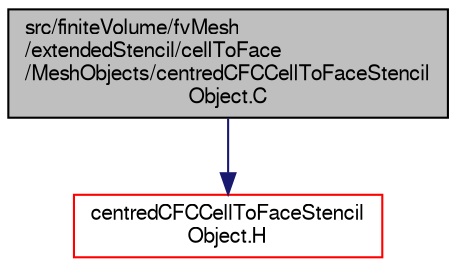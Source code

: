 digraph "src/finiteVolume/fvMesh/extendedStencil/cellToFace/MeshObjects/centredCFCCellToFaceStencilObject.C"
{
  bgcolor="transparent";
  edge [fontname="FreeSans",fontsize="10",labelfontname="FreeSans",labelfontsize="10"];
  node [fontname="FreeSans",fontsize="10",shape=record];
  Node0 [label="src/finiteVolume/fvMesh\l/extendedStencil/cellToFace\l/MeshObjects/centredCFCCellToFaceStencil\lObject.C",height=0.2,width=0.4,color="black", fillcolor="grey75", style="filled", fontcolor="black"];
  Node0 -> Node1 [color="midnightblue",fontsize="10",style="solid",fontname="FreeSans"];
  Node1 [label="centredCFCCellToFaceStencil\lObject.H",height=0.2,width=0.4,color="red",URL="$a03446.html"];
}
